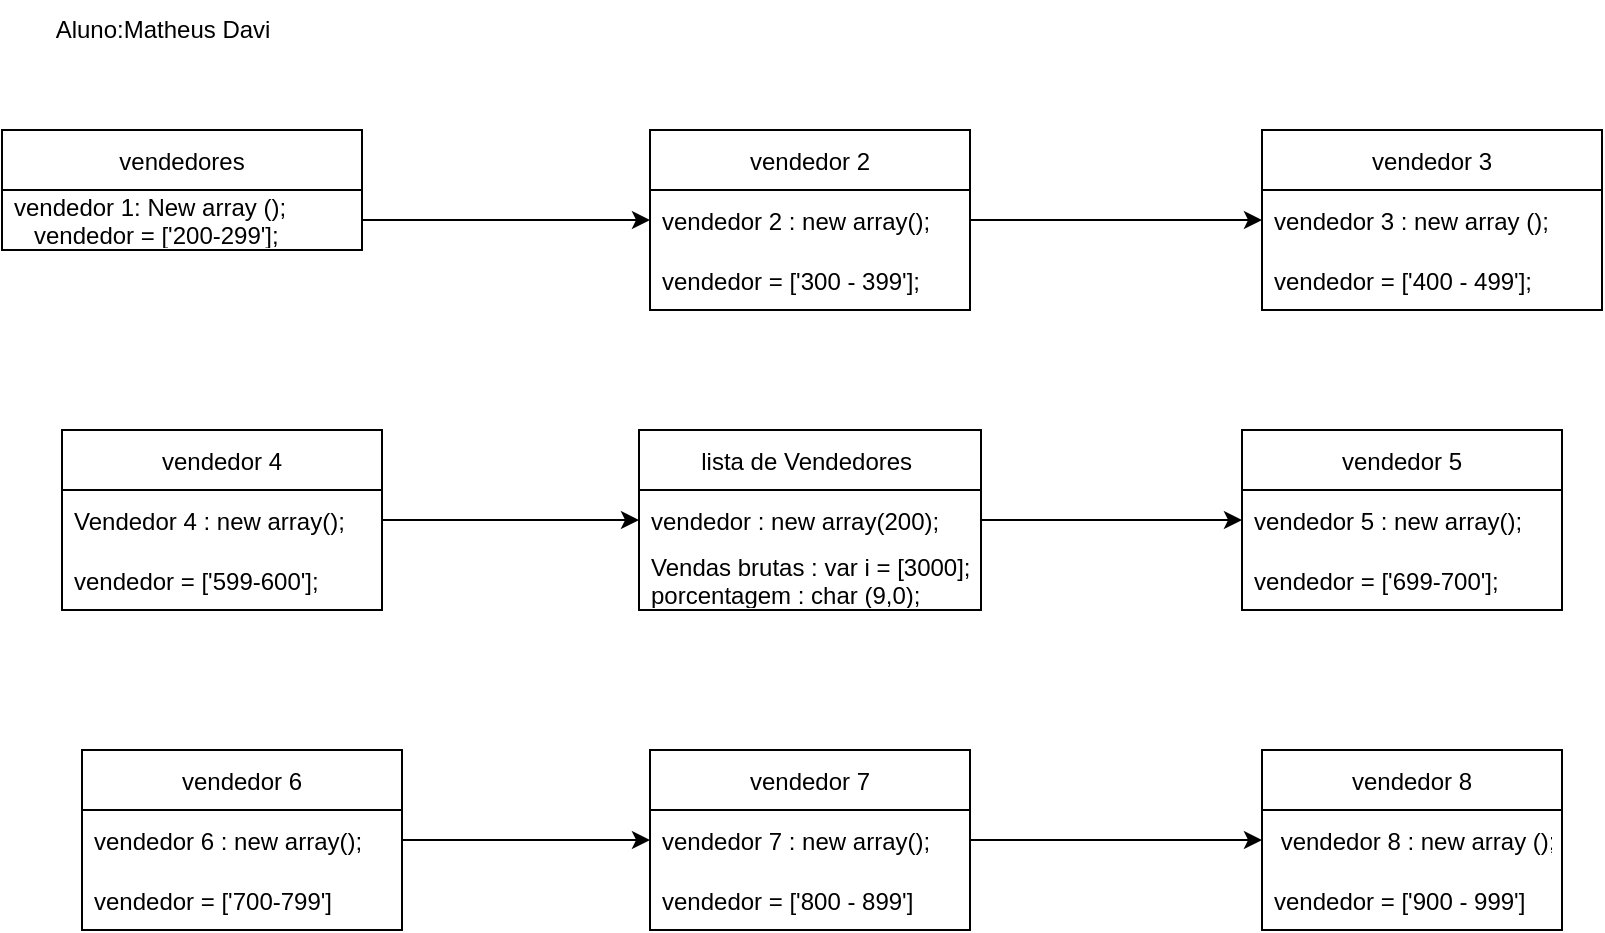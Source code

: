 <mxfile version="20.4.0" type="github">
  <diagram id="hnyBjceNm_G6Duu9VV6d" name="Página-1">
    <mxGraphModel dx="1138" dy="603" grid="1" gridSize="10" guides="1" tooltips="1" connect="1" arrows="1" fold="1" page="1" pageScale="1" pageWidth="827" pageHeight="1169" math="0" shadow="0">
      <root>
        <mxCell id="0" />
        <mxCell id="1" parent="0" />
        <mxCell id="tNnkSR3QA8XLn19xfvzL-1" value="Aluno:Matheus Davi" style="text;html=1;align=center;verticalAlign=middle;resizable=0;points=[];autosize=1;strokeColor=none;fillColor=none;" vertex="1" parent="1">
          <mxGeometry x="25" y="15" width="130" height="30" as="geometry" />
        </mxCell>
        <mxCell id="tNnkSR3QA8XLn19xfvzL-42" value="" style="edgeStyle=orthogonalEdgeStyle;rounded=0;orthogonalLoop=1;jettySize=auto;html=1;startArrow=none;" edge="1" parent="1" source="tNnkSR3QA8XLn19xfvzL-5" target="tNnkSR3QA8XLn19xfvzL-9">
          <mxGeometry relative="1" as="geometry">
            <mxPoint x="260" y="110" as="targetPoint" />
          </mxGeometry>
        </mxCell>
        <mxCell id="tNnkSR3QA8XLn19xfvzL-4" value=" vendedores " style="swimlane;fontStyle=0;childLayout=stackLayout;horizontal=1;startSize=30;horizontalStack=0;resizeParent=1;resizeParentMax=0;resizeLast=0;collapsible=1;marginBottom=0;" vertex="1" parent="1">
          <mxGeometry x="10" y="80" width="180" height="60" as="geometry" />
        </mxCell>
        <mxCell id="tNnkSR3QA8XLn19xfvzL-47" value="" style="edgeStyle=orthogonalEdgeStyle;rounded=0;orthogonalLoop=1;jettySize=auto;html=1;" edge="1" parent="1" source="tNnkSR3QA8XLn19xfvzL-8">
          <mxGeometry relative="1" as="geometry">
            <mxPoint x="640" y="125" as="targetPoint" />
          </mxGeometry>
        </mxCell>
        <mxCell id="tNnkSR3QA8XLn19xfvzL-8" value="vendedor 2" style="swimlane;fontStyle=0;childLayout=stackLayout;horizontal=1;startSize=30;horizontalStack=0;resizeParent=1;resizeParentMax=0;resizeLast=0;collapsible=1;marginBottom=0;" vertex="1" parent="1">
          <mxGeometry x="334" y="80" width="160" height="90" as="geometry" />
        </mxCell>
        <mxCell id="tNnkSR3QA8XLn19xfvzL-9" value="vendedor 2 : new array();" style="text;strokeColor=none;fillColor=none;align=left;verticalAlign=middle;spacingLeft=4;spacingRight=4;overflow=hidden;points=[[0,0.5],[1,0.5]];portConstraint=eastwest;rotatable=0;" vertex="1" parent="tNnkSR3QA8XLn19xfvzL-8">
          <mxGeometry y="30" width="160" height="30" as="geometry" />
        </mxCell>
        <mxCell id="tNnkSR3QA8XLn19xfvzL-11" value="vendedor = [&#39;300 - 399&#39;];" style="text;strokeColor=none;fillColor=none;align=left;verticalAlign=middle;spacingLeft=4;spacingRight=4;overflow=hidden;points=[[0,0.5],[1,0.5]];portConstraint=eastwest;rotatable=0;" vertex="1" parent="tNnkSR3QA8XLn19xfvzL-8">
          <mxGeometry y="60" width="160" height="30" as="geometry" />
        </mxCell>
        <mxCell id="tNnkSR3QA8XLn19xfvzL-12" value="vendedor 3" style="swimlane;fontStyle=0;childLayout=stackLayout;horizontal=1;startSize=30;horizontalStack=0;resizeParent=1;resizeParentMax=0;resizeLast=0;collapsible=1;marginBottom=0;" vertex="1" parent="1">
          <mxGeometry x="640" y="80" width="170" height="90" as="geometry" />
        </mxCell>
        <mxCell id="tNnkSR3QA8XLn19xfvzL-13" value="vendedor 3 : new array ();" style="text;strokeColor=none;fillColor=none;align=left;verticalAlign=middle;spacingLeft=4;spacingRight=4;overflow=hidden;points=[[0,0.5],[1,0.5]];portConstraint=eastwest;rotatable=0;" vertex="1" parent="tNnkSR3QA8XLn19xfvzL-12">
          <mxGeometry y="30" width="170" height="30" as="geometry" />
        </mxCell>
        <mxCell id="tNnkSR3QA8XLn19xfvzL-14" value="vendedor = [&#39;400 - 499&#39;];" style="text;strokeColor=none;fillColor=none;align=left;verticalAlign=middle;spacingLeft=4;spacingRight=4;overflow=hidden;points=[[0,0.5],[1,0.5]];portConstraint=eastwest;rotatable=0;" vertex="1" parent="tNnkSR3QA8XLn19xfvzL-12">
          <mxGeometry y="60" width="170" height="30" as="geometry" />
        </mxCell>
        <mxCell id="tNnkSR3QA8XLn19xfvzL-49" value="" style="edgeStyle=orthogonalEdgeStyle;rounded=0;orthogonalLoop=1;jettySize=auto;html=1;entryX=0;entryY=0.5;entryDx=0;entryDy=0;" edge="1" parent="1" source="tNnkSR3QA8XLn19xfvzL-16" target="tNnkSR3QA8XLn19xfvzL-21">
          <mxGeometry relative="1" as="geometry">
            <mxPoint x="320" y="275" as="targetPoint" />
          </mxGeometry>
        </mxCell>
        <mxCell id="tNnkSR3QA8XLn19xfvzL-16" value="vendedor 4" style="swimlane;fontStyle=0;childLayout=stackLayout;horizontal=1;startSize=30;horizontalStack=0;resizeParent=1;resizeParentMax=0;resizeLast=0;collapsible=1;marginBottom=0;" vertex="1" parent="1">
          <mxGeometry x="40" y="230" width="160" height="90" as="geometry" />
        </mxCell>
        <mxCell id="tNnkSR3QA8XLn19xfvzL-18" value="Vendedor 4 : new array();" style="text;strokeColor=none;fillColor=none;align=left;verticalAlign=middle;spacingLeft=4;spacingRight=4;overflow=hidden;points=[[0,0.5],[1,0.5]];portConstraint=eastwest;rotatable=0;" vertex="1" parent="tNnkSR3QA8XLn19xfvzL-16">
          <mxGeometry y="30" width="160" height="30" as="geometry" />
        </mxCell>
        <mxCell id="tNnkSR3QA8XLn19xfvzL-19" value="vendedor = [&#39;599-600&#39;];" style="text;strokeColor=none;fillColor=none;align=left;verticalAlign=middle;spacingLeft=4;spacingRight=4;overflow=hidden;points=[[0,0.5],[1,0.5]];portConstraint=eastwest;rotatable=0;" vertex="1" parent="tNnkSR3QA8XLn19xfvzL-16">
          <mxGeometry y="60" width="160" height="30" as="geometry" />
        </mxCell>
        <mxCell id="tNnkSR3QA8XLn19xfvzL-51" value="" style="edgeStyle=orthogonalEdgeStyle;rounded=0;orthogonalLoop=1;jettySize=auto;html=1;entryX=0;entryY=0.5;entryDx=0;entryDy=0;" edge="1" parent="1" source="tNnkSR3QA8XLn19xfvzL-20" target="tNnkSR3QA8XLn19xfvzL-26">
          <mxGeometry relative="1" as="geometry">
            <mxPoint x="625" y="275" as="targetPoint" />
          </mxGeometry>
        </mxCell>
        <mxCell id="tNnkSR3QA8XLn19xfvzL-20" value="lista de Vendedores " style="swimlane;fontStyle=0;childLayout=stackLayout;horizontal=1;startSize=30;horizontalStack=0;resizeParent=1;resizeParentMax=0;resizeLast=0;collapsible=1;marginBottom=0;" vertex="1" parent="1">
          <mxGeometry x="328.5" y="230" width="171" height="90" as="geometry" />
        </mxCell>
        <mxCell id="tNnkSR3QA8XLn19xfvzL-21" value="vendedor : new array(200);" style="text;strokeColor=none;fillColor=none;align=left;verticalAlign=middle;spacingLeft=4;spacingRight=4;overflow=hidden;points=[[0,0.5],[1,0.5]];portConstraint=eastwest;rotatable=0;" vertex="1" parent="tNnkSR3QA8XLn19xfvzL-20">
          <mxGeometry y="30" width="171" height="30" as="geometry" />
        </mxCell>
        <mxCell id="tNnkSR3QA8XLn19xfvzL-22" value="Vendas brutas : var i = [3000];&#xa;porcentagem : char (9,0);" style="text;strokeColor=none;fillColor=none;align=left;verticalAlign=middle;spacingLeft=4;spacingRight=4;overflow=hidden;points=[[0,0.5],[1,0.5]];portConstraint=eastwest;rotatable=0;" vertex="1" parent="tNnkSR3QA8XLn19xfvzL-20">
          <mxGeometry y="60" width="171" height="30" as="geometry" />
        </mxCell>
        <mxCell id="tNnkSR3QA8XLn19xfvzL-24" value="vendedor 5" style="swimlane;fontStyle=0;childLayout=stackLayout;horizontal=1;startSize=30;horizontalStack=0;resizeParent=1;resizeParentMax=0;resizeLast=0;collapsible=1;marginBottom=0;" vertex="1" parent="1">
          <mxGeometry x="630" y="230" width="160" height="90" as="geometry" />
        </mxCell>
        <mxCell id="tNnkSR3QA8XLn19xfvzL-26" value="vendedor 5 : new array();" style="text;strokeColor=none;fillColor=none;align=left;verticalAlign=middle;spacingLeft=4;spacingRight=4;overflow=hidden;points=[[0,0.5],[1,0.5]];portConstraint=eastwest;rotatable=0;" vertex="1" parent="tNnkSR3QA8XLn19xfvzL-24">
          <mxGeometry y="30" width="160" height="30" as="geometry" />
        </mxCell>
        <mxCell id="tNnkSR3QA8XLn19xfvzL-27" value="vendedor = [&#39;699-700&#39;];" style="text;strokeColor=none;fillColor=none;align=left;verticalAlign=middle;spacingLeft=4;spacingRight=4;overflow=hidden;points=[[0,0.5],[1,0.5]];portConstraint=eastwest;rotatable=0;" vertex="1" parent="tNnkSR3QA8XLn19xfvzL-24">
          <mxGeometry y="60" width="160" height="30" as="geometry" />
        </mxCell>
        <mxCell id="tNnkSR3QA8XLn19xfvzL-53" value="" style="edgeStyle=orthogonalEdgeStyle;rounded=0;orthogonalLoop=1;jettySize=auto;html=1;entryX=0;entryY=0.5;entryDx=0;entryDy=0;" edge="1" parent="1" source="tNnkSR3QA8XLn19xfvzL-28" target="tNnkSR3QA8XLn19xfvzL-33">
          <mxGeometry relative="1" as="geometry">
            <mxPoint x="330" y="435" as="targetPoint" />
          </mxGeometry>
        </mxCell>
        <mxCell id="tNnkSR3QA8XLn19xfvzL-28" value="vendedor 6" style="swimlane;fontStyle=0;childLayout=stackLayout;horizontal=1;startSize=30;horizontalStack=0;resizeParent=1;resizeParentMax=0;resizeLast=0;collapsible=1;marginBottom=0;" vertex="1" parent="1">
          <mxGeometry x="50" y="390" width="160" height="90" as="geometry" />
        </mxCell>
        <mxCell id="tNnkSR3QA8XLn19xfvzL-29" value="vendedor 6 : new array();" style="text;strokeColor=none;fillColor=none;align=left;verticalAlign=middle;spacingLeft=4;spacingRight=4;overflow=hidden;points=[[0,0.5],[1,0.5]];portConstraint=eastwest;rotatable=0;" vertex="1" parent="tNnkSR3QA8XLn19xfvzL-28">
          <mxGeometry y="30" width="160" height="30" as="geometry" />
        </mxCell>
        <mxCell id="tNnkSR3QA8XLn19xfvzL-30" value="vendedor = [&#39;700-799&#39;]" style="text;strokeColor=none;fillColor=none;align=left;verticalAlign=middle;spacingLeft=4;spacingRight=4;overflow=hidden;points=[[0,0.5],[1,0.5]];portConstraint=eastwest;rotatable=0;" vertex="1" parent="tNnkSR3QA8XLn19xfvzL-28">
          <mxGeometry y="60" width="160" height="30" as="geometry" />
        </mxCell>
        <mxCell id="tNnkSR3QA8XLn19xfvzL-57" value="" style="edgeStyle=orthogonalEdgeStyle;rounded=0;orthogonalLoop=1;jettySize=auto;html=1;entryX=0;entryY=0.5;entryDx=0;entryDy=0;" edge="1" parent="1" source="tNnkSR3QA8XLn19xfvzL-32" target="tNnkSR3QA8XLn19xfvzL-37">
          <mxGeometry relative="1" as="geometry">
            <mxPoint x="614" y="435" as="targetPoint" />
            <Array as="points" />
          </mxGeometry>
        </mxCell>
        <mxCell id="tNnkSR3QA8XLn19xfvzL-32" value="vendedor 7" style="swimlane;fontStyle=0;childLayout=stackLayout;horizontal=1;startSize=30;horizontalStack=0;resizeParent=1;resizeParentMax=0;resizeLast=0;collapsible=1;marginBottom=0;" vertex="1" parent="1">
          <mxGeometry x="334" y="390" width="160" height="90" as="geometry" />
        </mxCell>
        <mxCell id="tNnkSR3QA8XLn19xfvzL-33" value="vendedor 7 : new array();" style="text;strokeColor=none;fillColor=none;align=left;verticalAlign=middle;spacingLeft=4;spacingRight=4;overflow=hidden;points=[[0,0.5],[1,0.5]];portConstraint=eastwest;rotatable=0;" vertex="1" parent="tNnkSR3QA8XLn19xfvzL-32">
          <mxGeometry y="30" width="160" height="30" as="geometry" />
        </mxCell>
        <mxCell id="tNnkSR3QA8XLn19xfvzL-34" value="vendedor = [&#39;800 - 899&#39;]" style="text;strokeColor=none;fillColor=none;align=left;verticalAlign=middle;spacingLeft=4;spacingRight=4;overflow=hidden;points=[[0,0.5],[1,0.5]];portConstraint=eastwest;rotatable=0;" vertex="1" parent="tNnkSR3QA8XLn19xfvzL-32">
          <mxGeometry y="60" width="160" height="30" as="geometry" />
        </mxCell>
        <mxCell id="tNnkSR3QA8XLn19xfvzL-36" value="vendedor 8" style="swimlane;fontStyle=0;childLayout=stackLayout;horizontal=1;startSize=30;horizontalStack=0;resizeParent=1;resizeParentMax=0;resizeLast=0;collapsible=1;marginBottom=0;" vertex="1" parent="1">
          <mxGeometry x="640" y="390" width="150" height="90" as="geometry" />
        </mxCell>
        <mxCell id="tNnkSR3QA8XLn19xfvzL-37" value=" vendedor 8 : new array ();" style="text;strokeColor=none;fillColor=none;align=left;verticalAlign=middle;spacingLeft=4;spacingRight=4;overflow=hidden;points=[[0,0.5],[1,0.5]];portConstraint=eastwest;rotatable=0;" vertex="1" parent="tNnkSR3QA8XLn19xfvzL-36">
          <mxGeometry y="30" width="150" height="30" as="geometry" />
        </mxCell>
        <mxCell id="tNnkSR3QA8XLn19xfvzL-38" value="vendedor = [&#39;900 - 999&#39;]" style="text;strokeColor=none;fillColor=none;align=left;verticalAlign=middle;spacingLeft=4;spacingRight=4;overflow=hidden;points=[[0,0.5],[1,0.5]];portConstraint=eastwest;rotatable=0;" vertex="1" parent="tNnkSR3QA8XLn19xfvzL-36">
          <mxGeometry y="60" width="150" height="30" as="geometry" />
        </mxCell>
        <mxCell id="tNnkSR3QA8XLn19xfvzL-5" value="vendedor 1: New array ();&#xa;   vendedor = [&#39;200-299&#39;];" style="text;strokeColor=none;fillColor=none;align=left;verticalAlign=middle;spacingLeft=4;spacingRight=4;overflow=hidden;points=[[0,0.5],[1,0.5]];portConstraint=eastwest;rotatable=0;" vertex="1" parent="1">
          <mxGeometry x="10" y="110" width="180" height="30" as="geometry" />
        </mxCell>
      </root>
    </mxGraphModel>
  </diagram>
</mxfile>
